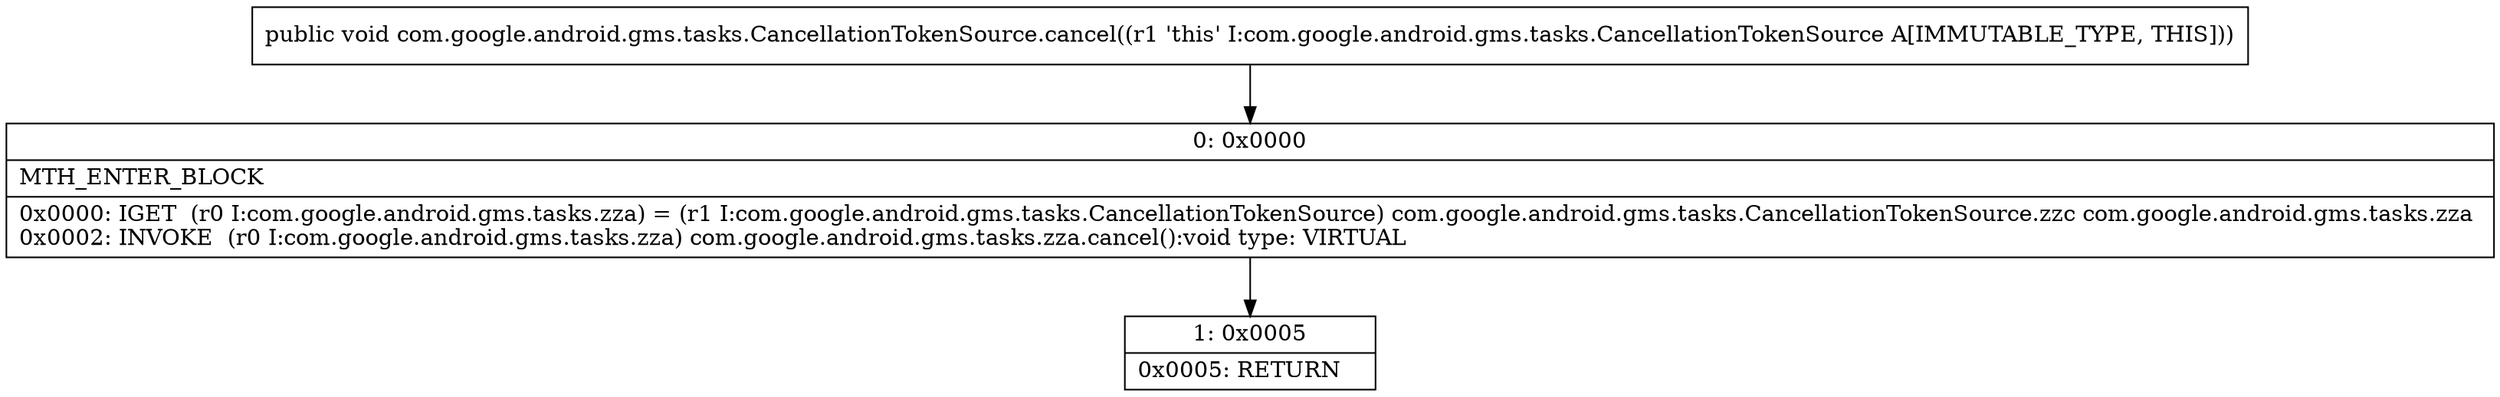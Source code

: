 digraph "CFG forcom.google.android.gms.tasks.CancellationTokenSource.cancel()V" {
Node_0 [shape=record,label="{0\:\ 0x0000|MTH_ENTER_BLOCK\l|0x0000: IGET  (r0 I:com.google.android.gms.tasks.zza) = (r1 I:com.google.android.gms.tasks.CancellationTokenSource) com.google.android.gms.tasks.CancellationTokenSource.zzc com.google.android.gms.tasks.zza \l0x0002: INVOKE  (r0 I:com.google.android.gms.tasks.zza) com.google.android.gms.tasks.zza.cancel():void type: VIRTUAL \l}"];
Node_1 [shape=record,label="{1\:\ 0x0005|0x0005: RETURN   \l}"];
MethodNode[shape=record,label="{public void com.google.android.gms.tasks.CancellationTokenSource.cancel((r1 'this' I:com.google.android.gms.tasks.CancellationTokenSource A[IMMUTABLE_TYPE, THIS])) }"];
MethodNode -> Node_0;
Node_0 -> Node_1;
}

